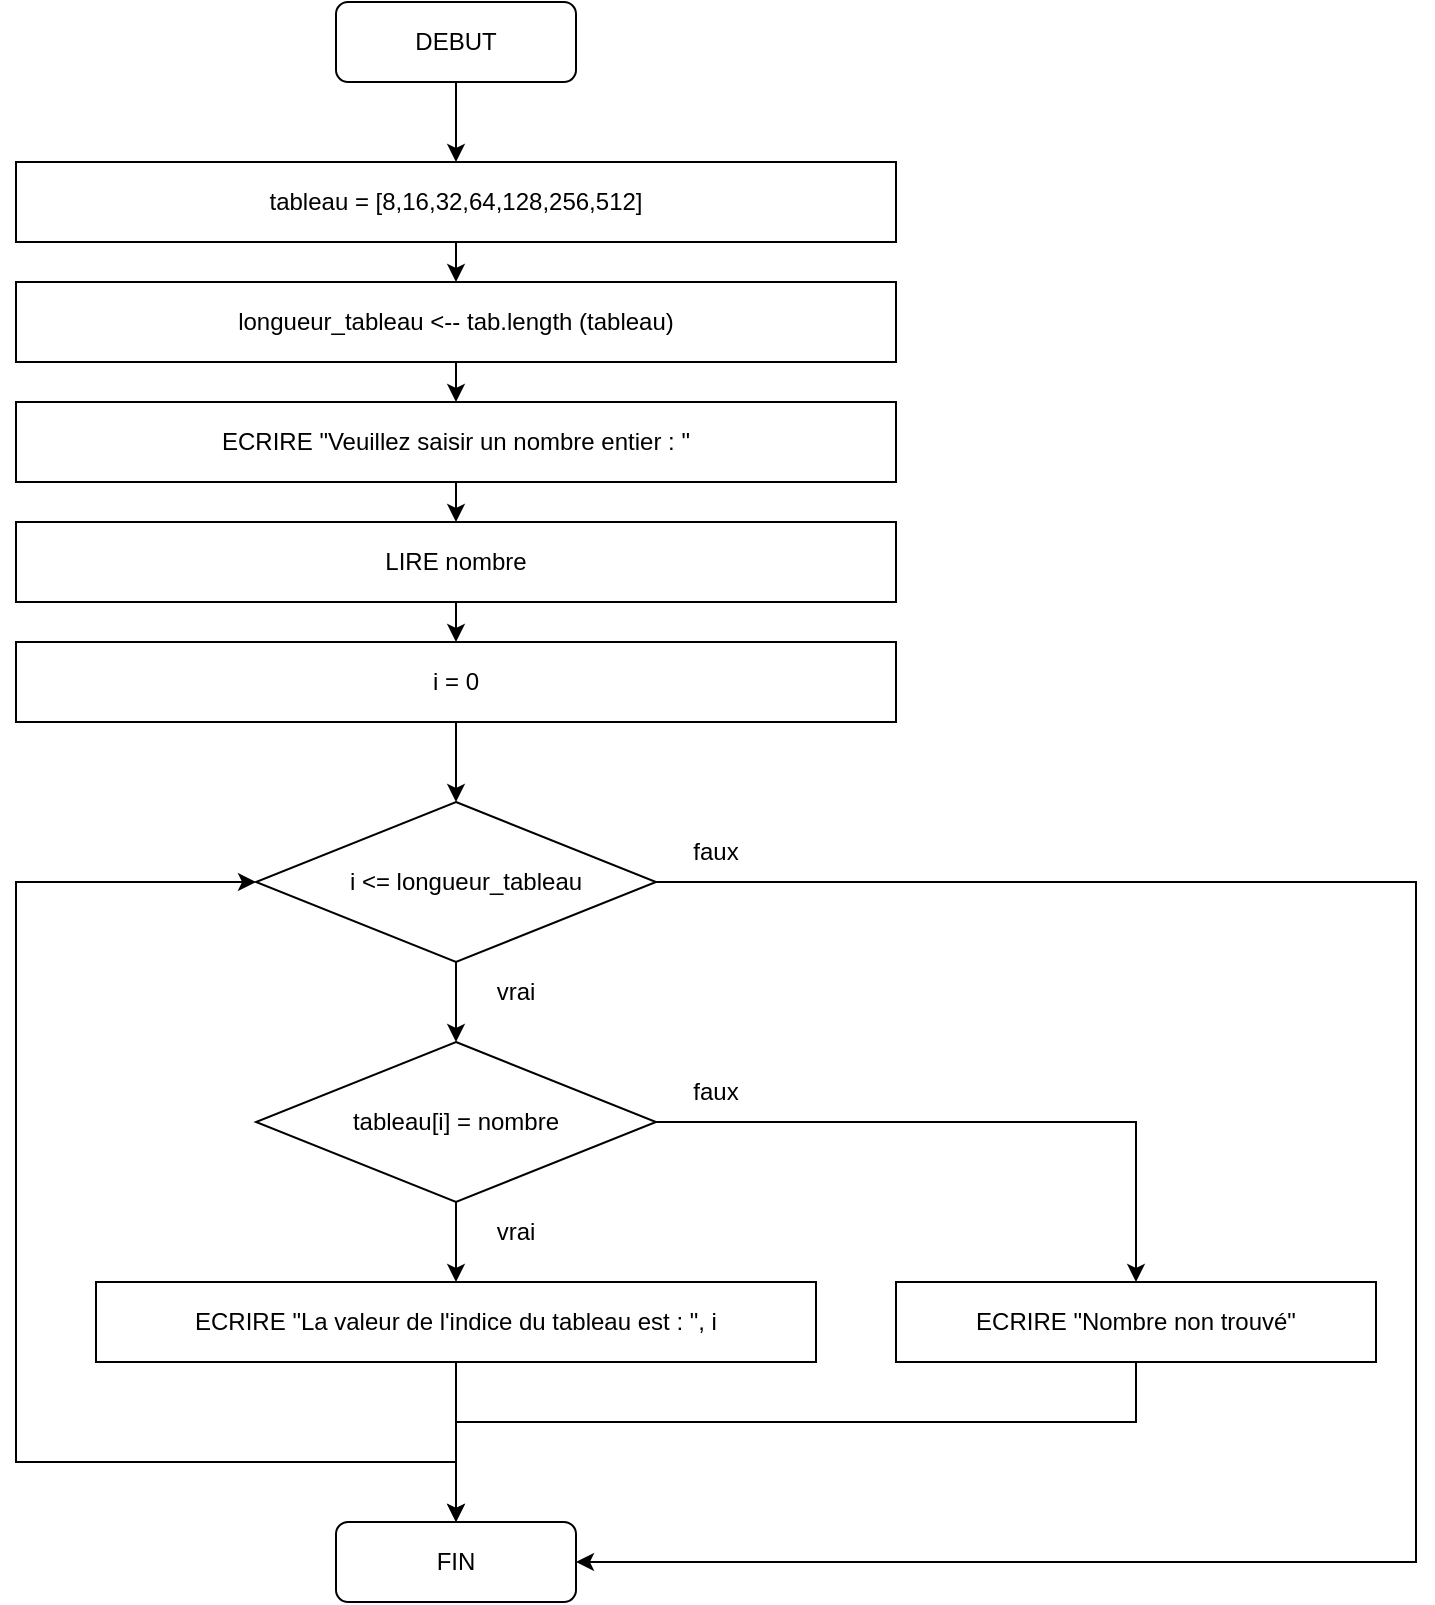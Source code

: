 <mxfile version="18.0.2" type="device"><diagram id="1ko6yxOi7Nf19Ho9WuUp" name="Page-1"><mxGraphModel dx="509" dy="615" grid="1" gridSize="10" guides="1" tooltips="1" connect="1" arrows="1" fold="1" page="1" pageScale="1" pageWidth="827" pageHeight="1169" math="0" shadow="0"><root><mxCell id="0"/><mxCell id="1" parent="0"/><mxCell id="6nVTdduaqJgNWVJxI3dd-1" value="" style="rounded=1;whiteSpace=wrap;html=1;fillColor=none;" vertex="1" parent="1"><mxGeometry x="240" y="40" width="120" height="40" as="geometry"/></mxCell><mxCell id="6nVTdduaqJgNWVJxI3dd-2" value="DEBUT" style="text;html=1;strokeColor=none;fillColor=none;align=center;verticalAlign=middle;whiteSpace=wrap;rounded=0;" vertex="1" parent="1"><mxGeometry x="270" y="45" width="60" height="30" as="geometry"/></mxCell><mxCell id="6nVTdduaqJgNWVJxI3dd-3" value="" style="rounded=0;whiteSpace=wrap;html=1;fillColor=none;" vertex="1" parent="1"><mxGeometry x="80" y="120" width="440" height="40" as="geometry"/></mxCell><mxCell id="6nVTdduaqJgNWVJxI3dd-4" value="tableau = [8,16,32,64,128,256,512]" style="text;html=1;strokeColor=none;fillColor=none;align=center;verticalAlign=middle;whiteSpace=wrap;rounded=0;" vertex="1" parent="1"><mxGeometry x="90" y="125" width="420" height="30" as="geometry"/></mxCell><mxCell id="6nVTdduaqJgNWVJxI3dd-5" value="" style="rounded=0;whiteSpace=wrap;html=1;fillColor=none;" vertex="1" parent="1"><mxGeometry x="80" y="180" width="440" height="40" as="geometry"/></mxCell><mxCell id="6nVTdduaqJgNWVJxI3dd-6" value="longueur_tableau &amp;lt;-- tab.length (tableau)" style="text;html=1;strokeColor=none;fillColor=none;align=center;verticalAlign=middle;whiteSpace=wrap;rounded=0;" vertex="1" parent="1"><mxGeometry x="90" y="185" width="420" height="30" as="geometry"/></mxCell><mxCell id="6nVTdduaqJgNWVJxI3dd-7" value="" style="rounded=0;whiteSpace=wrap;html=1;fillColor=none;" vertex="1" parent="1"><mxGeometry x="80" y="240" width="440" height="40" as="geometry"/></mxCell><mxCell id="6nVTdduaqJgNWVJxI3dd-8" value="ECRIRE &quot;Veuillez saisir un nombre entier : &quot;" style="text;html=1;strokeColor=none;fillColor=none;align=center;verticalAlign=middle;whiteSpace=wrap;rounded=0;" vertex="1" parent="1"><mxGeometry x="90" y="245" width="420" height="30" as="geometry"/></mxCell><mxCell id="6nVTdduaqJgNWVJxI3dd-9" value="" style="rounded=0;whiteSpace=wrap;html=1;fillColor=none;" vertex="1" parent="1"><mxGeometry x="80" y="300" width="440" height="40" as="geometry"/></mxCell><mxCell id="6nVTdduaqJgNWVJxI3dd-10" value="LIRE nombre" style="text;html=1;strokeColor=none;fillColor=none;align=center;verticalAlign=middle;whiteSpace=wrap;rounded=0;" vertex="1" parent="1"><mxGeometry x="90" y="305" width="420" height="30" as="geometry"/></mxCell><mxCell id="6nVTdduaqJgNWVJxI3dd-12" value="" style="endArrow=classic;html=1;rounded=0;exitX=0.5;exitY=1;exitDx=0;exitDy=0;entryX=0.5;entryY=0;entryDx=0;entryDy=0;entryPerimeter=0;" edge="1" parent="1" source="6nVTdduaqJgNWVJxI3dd-1" target="6nVTdduaqJgNWVJxI3dd-3"><mxGeometry width="50" height="50" relative="1" as="geometry"><mxPoint x="290" y="400" as="sourcePoint"/><mxPoint x="340" y="350" as="targetPoint"/></mxGeometry></mxCell><mxCell id="6nVTdduaqJgNWVJxI3dd-14" value="" style="endArrow=classic;html=1;rounded=0;exitX=0.5;exitY=1;exitDx=0;exitDy=0;entryX=0.5;entryY=0;entryDx=0;entryDy=0;" edge="1" parent="1" source="6nVTdduaqJgNWVJxI3dd-3" target="6nVTdduaqJgNWVJxI3dd-5"><mxGeometry width="50" height="50" relative="1" as="geometry"><mxPoint x="290" y="400" as="sourcePoint"/><mxPoint x="340" y="350" as="targetPoint"/></mxGeometry></mxCell><mxCell id="6nVTdduaqJgNWVJxI3dd-15" value="" style="endArrow=classic;html=1;rounded=0;exitX=0.5;exitY=1;exitDx=0;exitDy=0;entryX=0.5;entryY=0;entryDx=0;entryDy=0;" edge="1" parent="1" source="6nVTdduaqJgNWVJxI3dd-5" target="6nVTdduaqJgNWVJxI3dd-7"><mxGeometry width="50" height="50" relative="1" as="geometry"><mxPoint x="300" y="270" as="sourcePoint"/><mxPoint x="350" y="220" as="targetPoint"/></mxGeometry></mxCell><mxCell id="6nVTdduaqJgNWVJxI3dd-16" value="" style="endArrow=classic;html=1;rounded=0;exitX=0.5;exitY=1;exitDx=0;exitDy=0;entryX=0.5;entryY=0;entryDx=0;entryDy=0;" edge="1" parent="1" source="6nVTdduaqJgNWVJxI3dd-7" target="6nVTdduaqJgNWVJxI3dd-9"><mxGeometry width="50" height="50" relative="1" as="geometry"><mxPoint x="300" y="270" as="sourcePoint"/><mxPoint x="350" y="220" as="targetPoint"/></mxGeometry></mxCell><mxCell id="6nVTdduaqJgNWVJxI3dd-25" style="edgeStyle=orthogonalEdgeStyle;rounded=0;orthogonalLoop=1;jettySize=auto;html=1;exitX=0.5;exitY=1;exitDx=0;exitDy=0;entryX=0.5;entryY=0;entryDx=0;entryDy=0;" edge="1" parent="1" source="6nVTdduaqJgNWVJxI3dd-17" target="6nVTdduaqJgNWVJxI3dd-23"><mxGeometry relative="1" as="geometry"/></mxCell><mxCell id="6nVTdduaqJgNWVJxI3dd-38" style="edgeStyle=orthogonalEdgeStyle;rounded=0;orthogonalLoop=1;jettySize=auto;html=1;exitX=1;exitY=0.5;exitDx=0;exitDy=0;entryX=1;entryY=0.5;entryDx=0;entryDy=0;" edge="1" parent="1" source="6nVTdduaqJgNWVJxI3dd-17" target="6nVTdduaqJgNWVJxI3dd-32"><mxGeometry relative="1" as="geometry"><Array as="points"><mxPoint x="780" y="480"/><mxPoint x="780" y="820"/></Array></mxGeometry></mxCell><mxCell id="6nVTdduaqJgNWVJxI3dd-17" value="" style="rhombus;whiteSpace=wrap;html=1;fillColor=none;" vertex="1" parent="1"><mxGeometry x="200" y="440" width="200" height="80" as="geometry"/></mxCell><mxCell id="6nVTdduaqJgNWVJxI3dd-18" value="" style="rounded=0;whiteSpace=wrap;html=1;fillColor=none;" vertex="1" parent="1"><mxGeometry x="80" y="360" width="440" height="40" as="geometry"/></mxCell><mxCell id="6nVTdduaqJgNWVJxI3dd-19" value="i = 0" style="text;html=1;strokeColor=none;fillColor=none;align=center;verticalAlign=middle;whiteSpace=wrap;rounded=0;" vertex="1" parent="1"><mxGeometry x="90" y="365" width="420" height="30" as="geometry"/></mxCell><mxCell id="6nVTdduaqJgNWVJxI3dd-20" value="" style="endArrow=classic;html=1;rounded=0;exitX=0.5;exitY=1;exitDx=0;exitDy=0;entryX=0.5;entryY=0;entryDx=0;entryDy=0;" edge="1" parent="1" source="6nVTdduaqJgNWVJxI3dd-9" target="6nVTdduaqJgNWVJxI3dd-18"><mxGeometry width="50" height="50" relative="1" as="geometry"><mxPoint x="260" y="510" as="sourcePoint"/><mxPoint x="310" y="460" as="targetPoint"/></mxGeometry></mxCell><mxCell id="6nVTdduaqJgNWVJxI3dd-21" value="i &amp;lt;= longueur_tableau" style="text;html=1;strokeColor=none;fillColor=none;align=center;verticalAlign=middle;whiteSpace=wrap;rounded=0;" vertex="1" parent="1"><mxGeometry x="240" y="465" width="130" height="30" as="geometry"/></mxCell><mxCell id="6nVTdduaqJgNWVJxI3dd-22" value="" style="endArrow=classic;html=1;rounded=0;exitX=0.5;exitY=1;exitDx=0;exitDy=0;entryX=0.5;entryY=0;entryDx=0;entryDy=0;" edge="1" parent="1" source="6nVTdduaqJgNWVJxI3dd-18" target="6nVTdduaqJgNWVJxI3dd-17"><mxGeometry width="50" height="50" relative="1" as="geometry"><mxPoint x="260" y="500" as="sourcePoint"/><mxPoint x="310" y="450" as="targetPoint"/></mxGeometry></mxCell><mxCell id="6nVTdduaqJgNWVJxI3dd-28" style="edgeStyle=orthogonalEdgeStyle;rounded=0;orthogonalLoop=1;jettySize=auto;html=1;entryX=0.5;entryY=0;entryDx=0;entryDy=0;" edge="1" parent="1" source="6nVTdduaqJgNWVJxI3dd-23" target="6nVTdduaqJgNWVJxI3dd-26"><mxGeometry relative="1" as="geometry"/></mxCell><mxCell id="6nVTdduaqJgNWVJxI3dd-31" style="edgeStyle=orthogonalEdgeStyle;rounded=0;orthogonalLoop=1;jettySize=auto;html=1;exitX=1;exitY=0.5;exitDx=0;exitDy=0;entryX=0.5;entryY=0;entryDx=0;entryDy=0;" edge="1" parent="1" source="6nVTdduaqJgNWVJxI3dd-23" target="6nVTdduaqJgNWVJxI3dd-29"><mxGeometry relative="1" as="geometry"/></mxCell><mxCell id="6nVTdduaqJgNWVJxI3dd-23" value="" style="rhombus;whiteSpace=wrap;html=1;fillColor=none;" vertex="1" parent="1"><mxGeometry x="200" y="560" width="200" height="80" as="geometry"/></mxCell><mxCell id="6nVTdduaqJgNWVJxI3dd-24" value="tableau[i] = nombre" style="text;html=1;strokeColor=none;fillColor=none;align=center;verticalAlign=middle;whiteSpace=wrap;rounded=0;" vertex="1" parent="1"><mxGeometry x="240" y="585" width="120" height="30" as="geometry"/></mxCell><mxCell id="6nVTdduaqJgNWVJxI3dd-34" style="edgeStyle=orthogonalEdgeStyle;rounded=0;orthogonalLoop=1;jettySize=auto;html=1;exitX=0.5;exitY=1;exitDx=0;exitDy=0;entryX=0.5;entryY=0;entryDx=0;entryDy=0;" edge="1" parent="1" source="6nVTdduaqJgNWVJxI3dd-26" target="6nVTdduaqJgNWVJxI3dd-32"><mxGeometry relative="1" as="geometry"/></mxCell><mxCell id="6nVTdduaqJgNWVJxI3dd-26" value="" style="rounded=0;whiteSpace=wrap;html=1;fillColor=none;" vertex="1" parent="1"><mxGeometry x="120" y="680" width="360" height="40" as="geometry"/></mxCell><mxCell id="6nVTdduaqJgNWVJxI3dd-27" value="ECRIRE &quot;La valeur de l'indice du tableau est : &quot;, i" style="text;html=1;strokeColor=none;fillColor=none;align=center;verticalAlign=middle;whiteSpace=wrap;rounded=0;" vertex="1" parent="1"><mxGeometry x="130" y="685" width="340" height="30" as="geometry"/></mxCell><mxCell id="6nVTdduaqJgNWVJxI3dd-36" style="edgeStyle=orthogonalEdgeStyle;rounded=0;orthogonalLoop=1;jettySize=auto;html=1;exitX=0.5;exitY=1;exitDx=0;exitDy=0;entryX=0.5;entryY=0;entryDx=0;entryDy=0;" edge="1" parent="1" source="6nVTdduaqJgNWVJxI3dd-29" target="6nVTdduaqJgNWVJxI3dd-32"><mxGeometry relative="1" as="geometry"><Array as="points"><mxPoint x="640" y="750"/><mxPoint x="300" y="750"/></Array></mxGeometry></mxCell><mxCell id="6nVTdduaqJgNWVJxI3dd-29" value="" style="rounded=0;whiteSpace=wrap;html=1;fillColor=none;" vertex="1" parent="1"><mxGeometry x="520" y="680" width="240" height="40" as="geometry"/></mxCell><mxCell id="6nVTdduaqJgNWVJxI3dd-30" value="ECRIRE &quot;Nombre non trouvé&quot;" style="text;html=1;strokeColor=none;fillColor=none;align=center;verticalAlign=middle;whiteSpace=wrap;rounded=0;" vertex="1" parent="1"><mxGeometry x="530" y="685" width="220" height="30" as="geometry"/></mxCell><mxCell id="6nVTdduaqJgNWVJxI3dd-32" value="" style="rounded=1;whiteSpace=wrap;html=1;fillColor=none;" vertex="1" parent="1"><mxGeometry x="240" y="800" width="120" height="40" as="geometry"/></mxCell><mxCell id="6nVTdduaqJgNWVJxI3dd-33" value="FIN" style="text;html=1;strokeColor=none;fillColor=none;align=center;verticalAlign=middle;whiteSpace=wrap;rounded=0;" vertex="1" parent="1"><mxGeometry x="250" y="805" width="100" height="30" as="geometry"/></mxCell><mxCell id="6nVTdduaqJgNWVJxI3dd-37" value="" style="endArrow=classic;html=1;rounded=0;entryX=0;entryY=0.5;entryDx=0;entryDy=0;" edge="1" parent="1" target="6nVTdduaqJgNWVJxI3dd-17"><mxGeometry width="50" height="50" relative="1" as="geometry"><mxPoint x="300" y="770" as="sourcePoint"/><mxPoint x="180" y="480" as="targetPoint"/><Array as="points"><mxPoint x="80" y="770"/><mxPoint x="80" y="480"/></Array></mxGeometry></mxCell><mxCell id="6nVTdduaqJgNWVJxI3dd-39" value="faux" style="text;html=1;strokeColor=none;fillColor=none;align=center;verticalAlign=middle;whiteSpace=wrap;rounded=0;" vertex="1" parent="1"><mxGeometry x="400" y="450" width="60" height="30" as="geometry"/></mxCell><mxCell id="6nVTdduaqJgNWVJxI3dd-40" value="vrai" style="text;html=1;strokeColor=none;fillColor=none;align=center;verticalAlign=middle;whiteSpace=wrap;rounded=0;" vertex="1" parent="1"><mxGeometry x="300" y="520" width="60" height="30" as="geometry"/></mxCell><mxCell id="6nVTdduaqJgNWVJxI3dd-41" value="vrai" style="text;html=1;strokeColor=none;fillColor=none;align=center;verticalAlign=middle;whiteSpace=wrap;rounded=0;" vertex="1" parent="1"><mxGeometry x="300" y="640" width="60" height="30" as="geometry"/></mxCell><mxCell id="6nVTdduaqJgNWVJxI3dd-42" value="faux" style="text;html=1;strokeColor=none;fillColor=none;align=center;verticalAlign=middle;whiteSpace=wrap;rounded=0;" vertex="1" parent="1"><mxGeometry x="400" y="570" width="60" height="30" as="geometry"/></mxCell></root></mxGraphModel></diagram></mxfile>